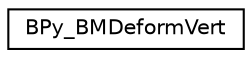 digraph G
{
  edge [fontname="Helvetica",fontsize="10",labelfontname="Helvetica",labelfontsize="10"];
  node [fontname="Helvetica",fontsize="10",shape=record];
  rankdir=LR;
  Node1 [label="BPy_BMDeformVert",height=0.2,width=0.4,color="black", fillcolor="white", style="filled",URL="$d9/d4b/structBPy__BMDeformVert.html"];
}
